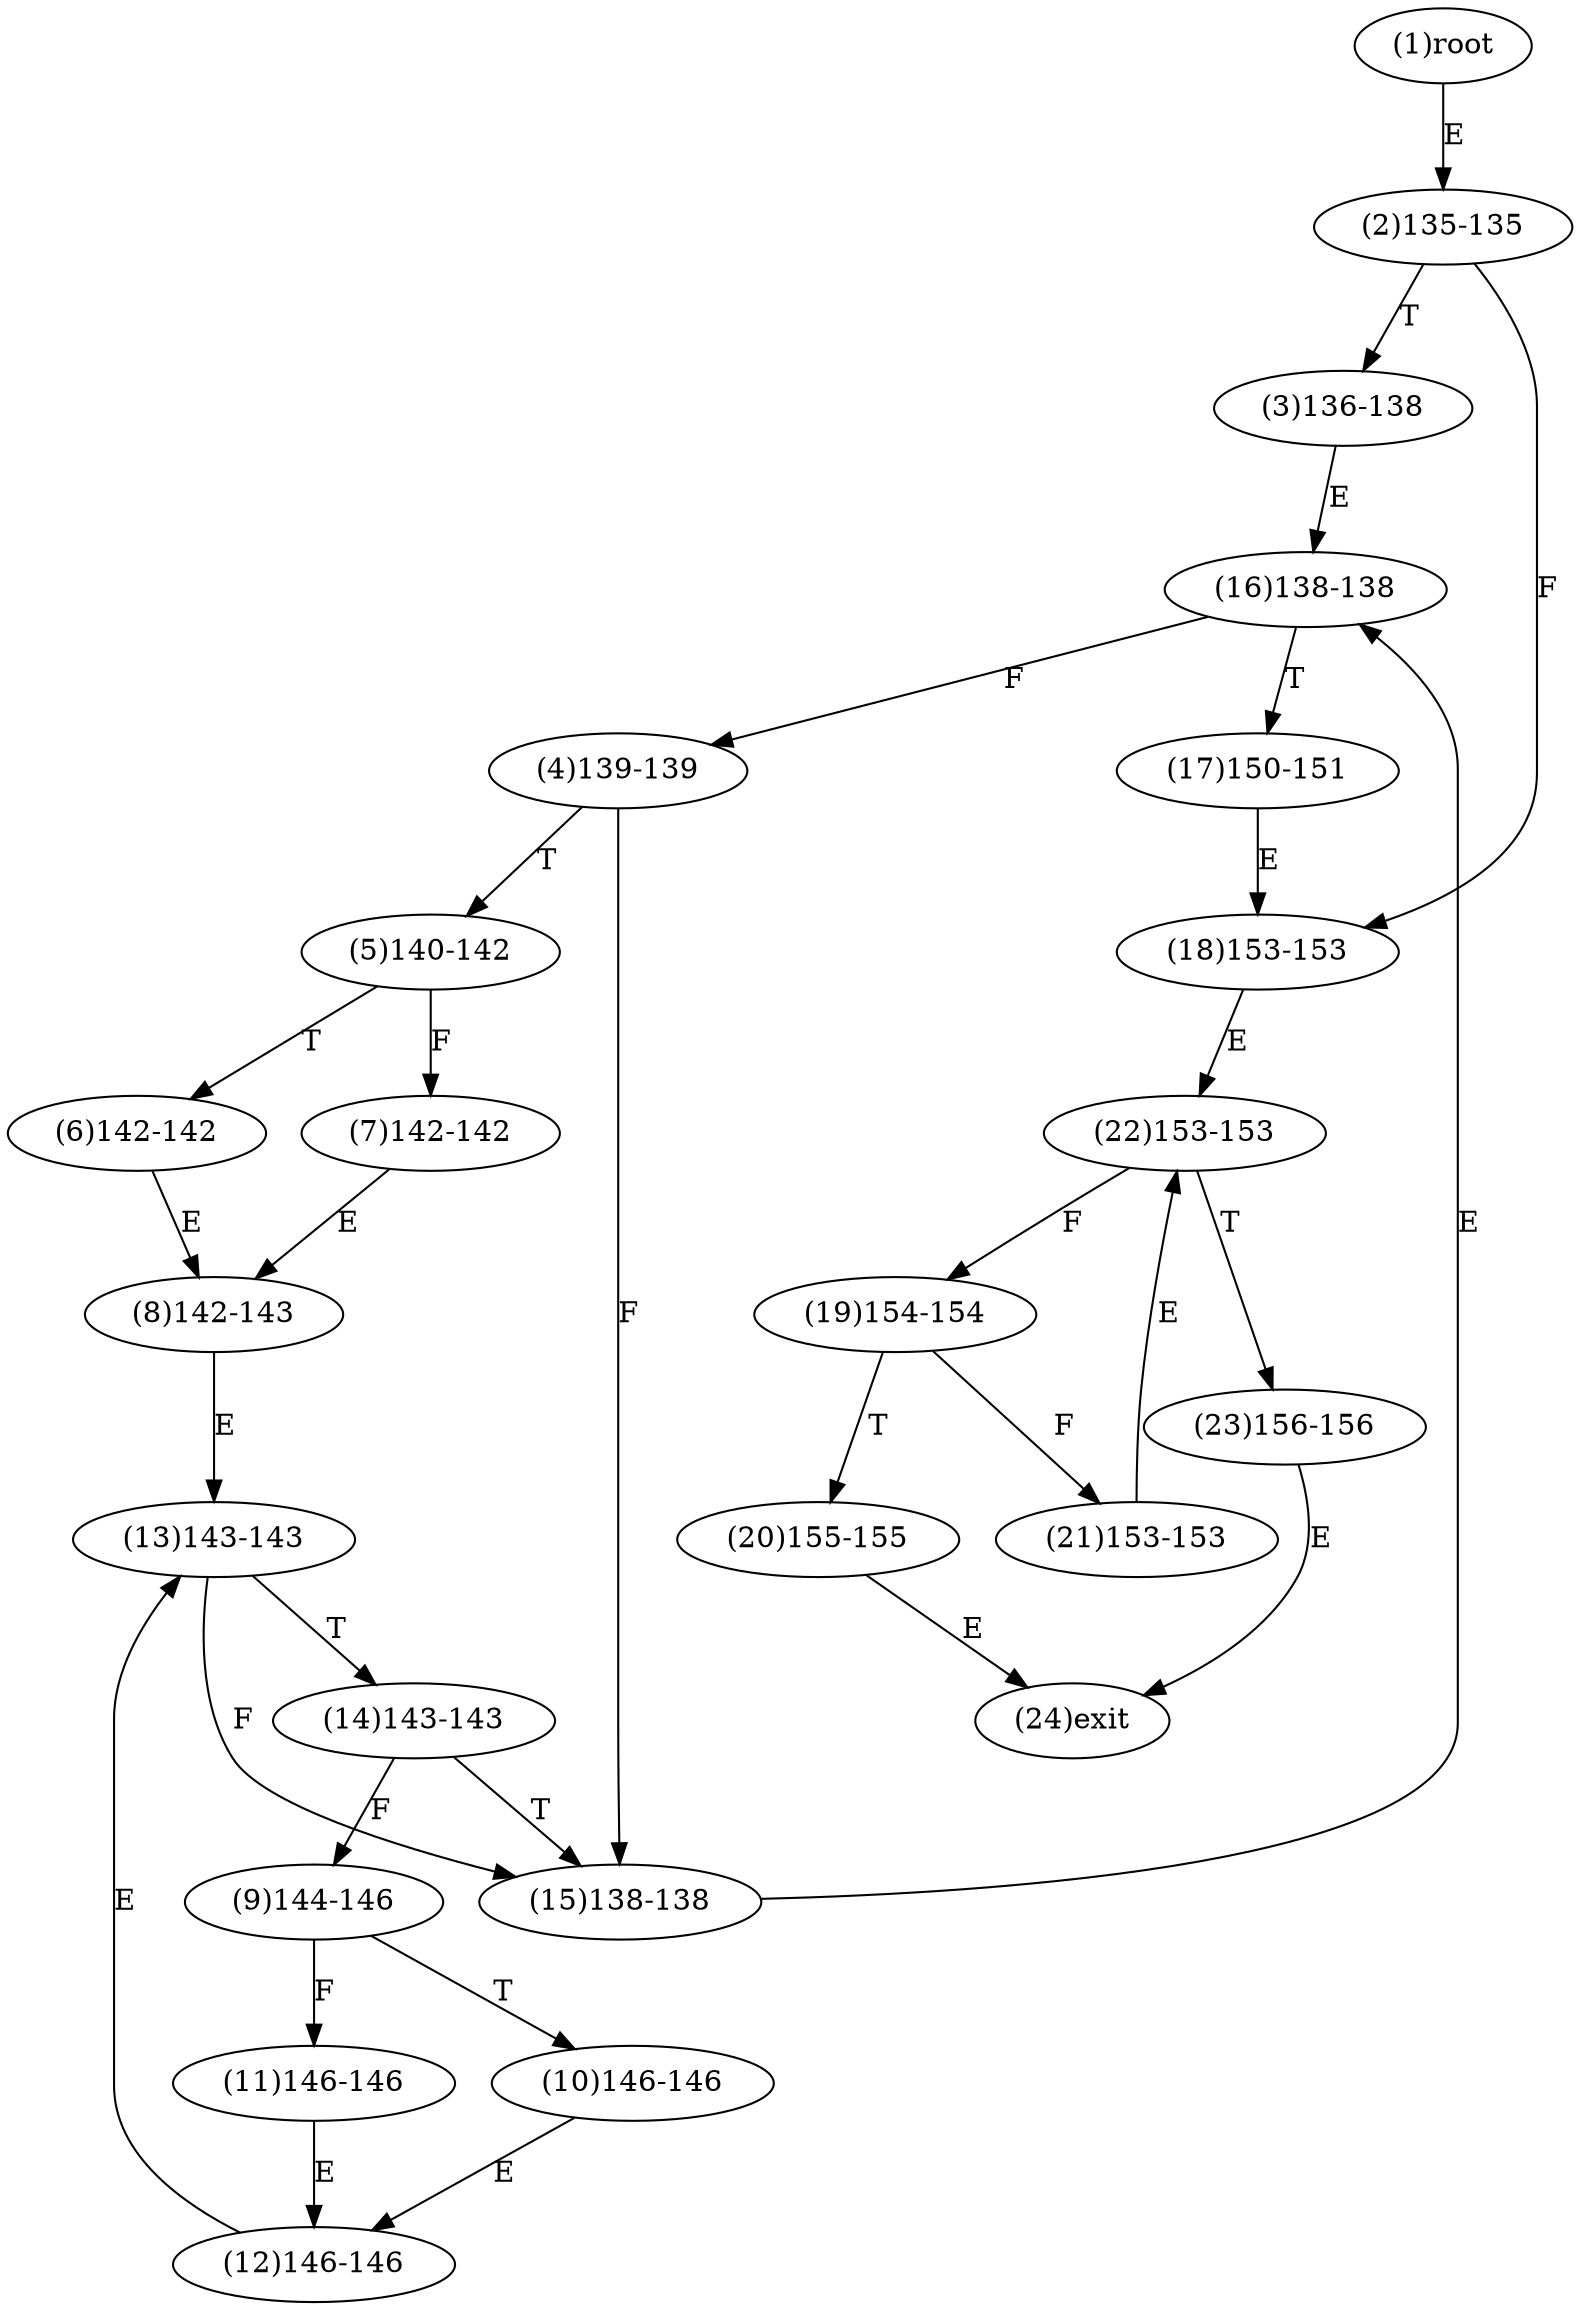 digraph "" { 
1[ label="(1)root"];
2[ label="(2)135-135"];
3[ label="(3)136-138"];
4[ label="(4)139-139"];
5[ label="(5)140-142"];
6[ label="(6)142-142"];
7[ label="(7)142-142"];
8[ label="(8)142-143"];
9[ label="(9)144-146"];
10[ label="(10)146-146"];
11[ label="(11)146-146"];
12[ label="(12)146-146"];
13[ label="(13)143-143"];
14[ label="(14)143-143"];
15[ label="(15)138-138"];
17[ label="(17)150-151"];
16[ label="(16)138-138"];
19[ label="(19)154-154"];
18[ label="(18)153-153"];
21[ label="(21)153-153"];
20[ label="(20)155-155"];
23[ label="(23)156-156"];
22[ label="(22)153-153"];
24[ label="(24)exit"];
1->2[ label="E"];
2->18[ label="F"];
2->3[ label="T"];
3->16[ label="E"];
4->15[ label="F"];
4->5[ label="T"];
5->7[ label="F"];
5->6[ label="T"];
6->8[ label="E"];
7->8[ label="E"];
8->13[ label="E"];
9->11[ label="F"];
9->10[ label="T"];
10->12[ label="E"];
11->12[ label="E"];
12->13[ label="E"];
13->15[ label="F"];
13->14[ label="T"];
14->9[ label="F"];
14->15[ label="T"];
15->16[ label="E"];
16->4[ label="F"];
16->17[ label="T"];
17->18[ label="E"];
18->22[ label="E"];
19->21[ label="F"];
19->20[ label="T"];
20->24[ label="E"];
21->22[ label="E"];
22->19[ label="F"];
22->23[ label="T"];
23->24[ label="E"];
}